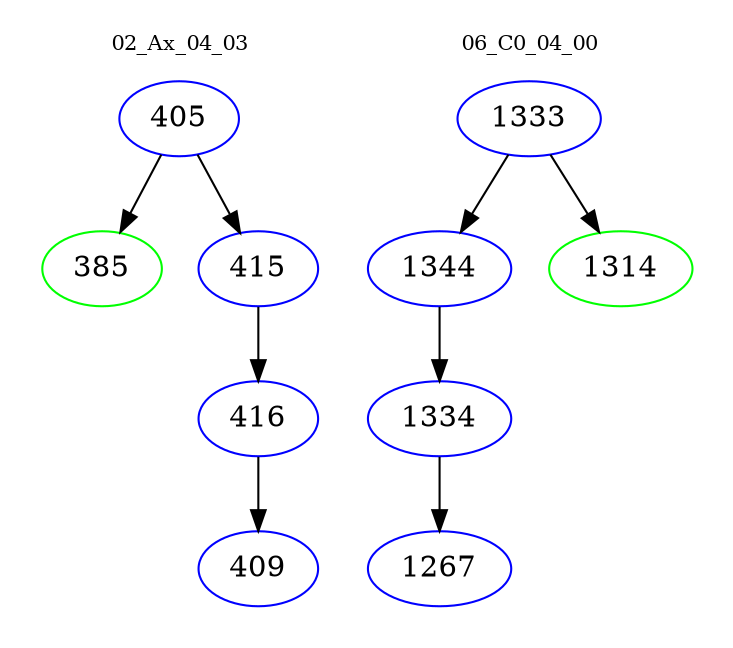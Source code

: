 digraph{
subgraph cluster_0 {
color = white
label = "02_Ax_04_03";
fontsize=10;
T0_405 [label="405", color="blue"]
T0_405 -> T0_385 [color="black"]
T0_385 [label="385", color="green"]
T0_405 -> T0_415 [color="black"]
T0_415 [label="415", color="blue"]
T0_415 -> T0_416 [color="black"]
T0_416 [label="416", color="blue"]
T0_416 -> T0_409 [color="black"]
T0_409 [label="409", color="blue"]
}
subgraph cluster_1 {
color = white
label = "06_C0_04_00";
fontsize=10;
T1_1333 [label="1333", color="blue"]
T1_1333 -> T1_1344 [color="black"]
T1_1344 [label="1344", color="blue"]
T1_1344 -> T1_1334 [color="black"]
T1_1334 [label="1334", color="blue"]
T1_1334 -> T1_1267 [color="black"]
T1_1267 [label="1267", color="blue"]
T1_1333 -> T1_1314 [color="black"]
T1_1314 [label="1314", color="green"]
}
}

